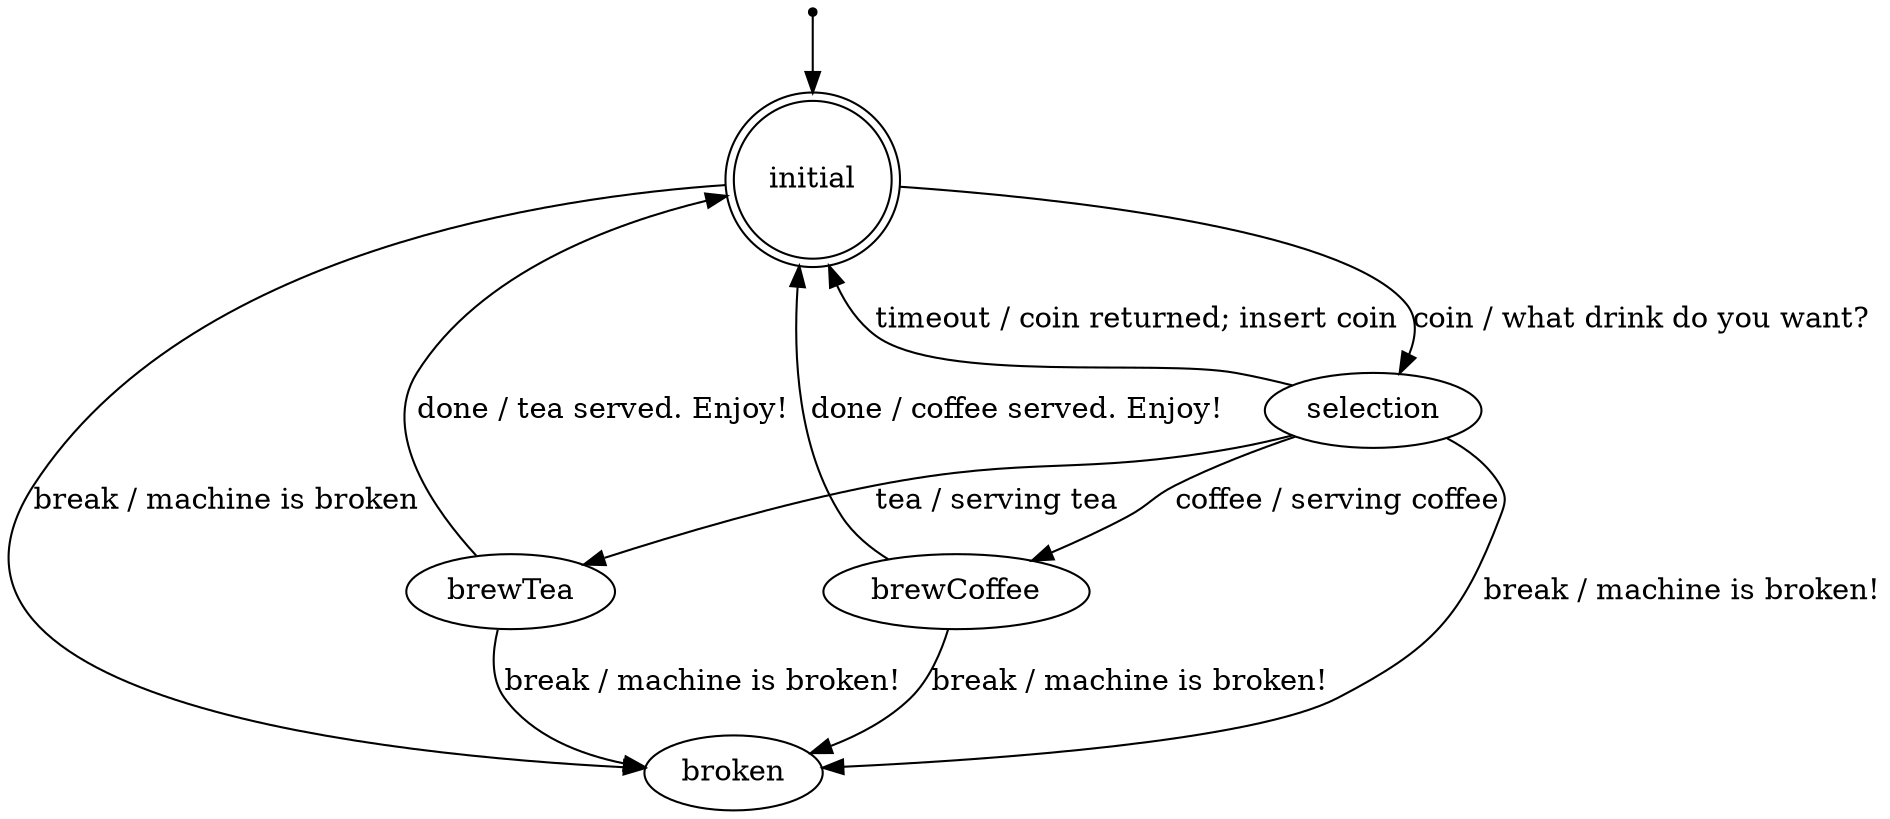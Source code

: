 digraph "CoffeeMachine" {
  _init -> "initial";
  "initial" -> "selection"
      [label="coin / what drink do you want?"];
  "initial" -> "broken"
      [label="break / machine is broken"];
  "selection" -> "brewTea"
      [label="tea / serving tea"];
  "selection" -> "brewCoffee"
      [label="coffee / serving coffee"];
  "selection" -> "initial"
      [label="timeout / coin returned; insert coin"];
  "selection" -> "broken"
      [label="break / machine is broken!"];
  "brewCoffee" -> "initial"
      [label="done / coffee served. Enjoy!"];
  "brewCoffee" -> "broken"
      [label="break / machine is broken!"];
  "brewTea" -> "initial"
      [label="done / tea served. Enjoy!"];
  "brewTea" -> "broken"
      [label="break / machine is broken!"];

  initial [shape=doublecircle];
  _init [shape=point];
}
